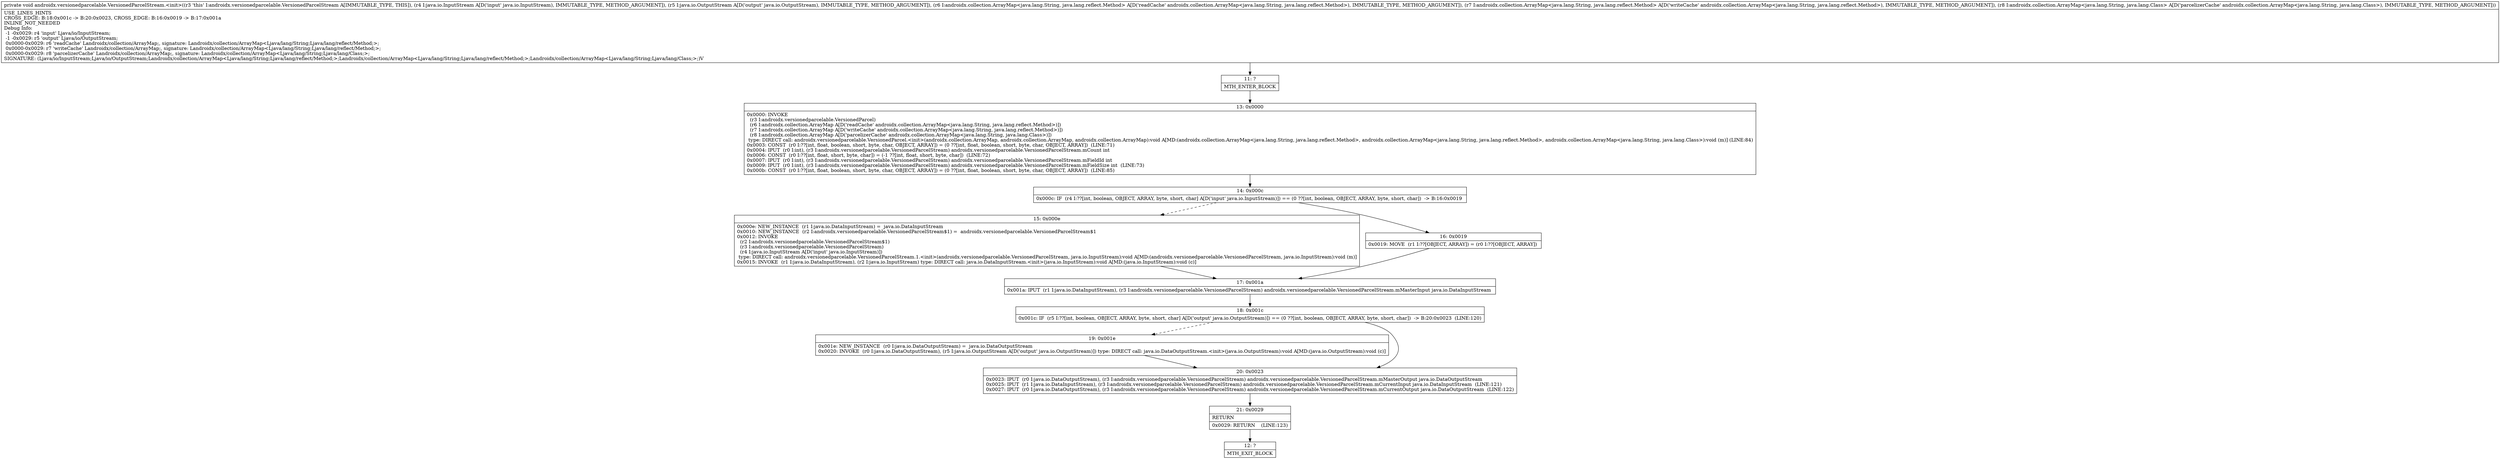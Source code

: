 digraph "CFG forandroidx.versionedparcelable.VersionedParcelStream.\<init\>(Ljava\/io\/InputStream;Ljava\/io\/OutputStream;Landroidx\/collection\/ArrayMap;Landroidx\/collection\/ArrayMap;Landroidx\/collection\/ArrayMap;)V" {
Node_11 [shape=record,label="{11\:\ ?|MTH_ENTER_BLOCK\l}"];
Node_13 [shape=record,label="{13\:\ 0x0000|0x0000: INVOKE  \l  (r3 I:androidx.versionedparcelable.VersionedParcel)\l  (r6 I:androidx.collection.ArrayMap A[D('readCache' androidx.collection.ArrayMap\<java.lang.String, java.lang.reflect.Method\>)])\l  (r7 I:androidx.collection.ArrayMap A[D('writeCache' androidx.collection.ArrayMap\<java.lang.String, java.lang.reflect.Method\>)])\l  (r8 I:androidx.collection.ArrayMap A[D('parcelizerCache' androidx.collection.ArrayMap\<java.lang.String, java.lang.Class\>)])\l type: DIRECT call: androidx.versionedparcelable.VersionedParcel.\<init\>(androidx.collection.ArrayMap, androidx.collection.ArrayMap, androidx.collection.ArrayMap):void A[MD:(androidx.collection.ArrayMap\<java.lang.String, java.lang.reflect.Method\>, androidx.collection.ArrayMap\<java.lang.String, java.lang.reflect.Method\>, androidx.collection.ArrayMap\<java.lang.String, java.lang.Class\>):void (m)] (LINE:84)\l0x0003: CONST  (r0 I:??[int, float, boolean, short, byte, char, OBJECT, ARRAY]) = (0 ??[int, float, boolean, short, byte, char, OBJECT, ARRAY])  (LINE:71)\l0x0004: IPUT  (r0 I:int), (r3 I:androidx.versionedparcelable.VersionedParcelStream) androidx.versionedparcelable.VersionedParcelStream.mCount int \l0x0006: CONST  (r0 I:??[int, float, short, byte, char]) = (\-1 ??[int, float, short, byte, char])  (LINE:72)\l0x0007: IPUT  (r0 I:int), (r3 I:androidx.versionedparcelable.VersionedParcelStream) androidx.versionedparcelable.VersionedParcelStream.mFieldId int \l0x0009: IPUT  (r0 I:int), (r3 I:androidx.versionedparcelable.VersionedParcelStream) androidx.versionedparcelable.VersionedParcelStream.mFieldSize int  (LINE:73)\l0x000b: CONST  (r0 I:??[int, float, boolean, short, byte, char, OBJECT, ARRAY]) = (0 ??[int, float, boolean, short, byte, char, OBJECT, ARRAY])  (LINE:85)\l}"];
Node_14 [shape=record,label="{14\:\ 0x000c|0x000c: IF  (r4 I:??[int, boolean, OBJECT, ARRAY, byte, short, char] A[D('input' java.io.InputStream)]) == (0 ??[int, boolean, OBJECT, ARRAY, byte, short, char])  \-\> B:16:0x0019 \l}"];
Node_15 [shape=record,label="{15\:\ 0x000e|0x000e: NEW_INSTANCE  (r1 I:java.io.DataInputStream) =  java.io.DataInputStream \l0x0010: NEW_INSTANCE  (r2 I:androidx.versionedparcelable.VersionedParcelStream$1) =  androidx.versionedparcelable.VersionedParcelStream$1 \l0x0012: INVOKE  \l  (r2 I:androidx.versionedparcelable.VersionedParcelStream$1)\l  (r3 I:androidx.versionedparcelable.VersionedParcelStream)\l  (r4 I:java.io.InputStream A[D('input' java.io.InputStream)])\l type: DIRECT call: androidx.versionedparcelable.VersionedParcelStream.1.\<init\>(androidx.versionedparcelable.VersionedParcelStream, java.io.InputStream):void A[MD:(androidx.versionedparcelable.VersionedParcelStream, java.io.InputStream):void (m)]\l0x0015: INVOKE  (r1 I:java.io.DataInputStream), (r2 I:java.io.InputStream) type: DIRECT call: java.io.DataInputStream.\<init\>(java.io.InputStream):void A[MD:(java.io.InputStream):void (c)]\l}"];
Node_17 [shape=record,label="{17\:\ 0x001a|0x001a: IPUT  (r1 I:java.io.DataInputStream), (r3 I:androidx.versionedparcelable.VersionedParcelStream) androidx.versionedparcelable.VersionedParcelStream.mMasterInput java.io.DataInputStream \l}"];
Node_18 [shape=record,label="{18\:\ 0x001c|0x001c: IF  (r5 I:??[int, boolean, OBJECT, ARRAY, byte, short, char] A[D('output' java.io.OutputStream)]) == (0 ??[int, boolean, OBJECT, ARRAY, byte, short, char])  \-\> B:20:0x0023  (LINE:120)\l}"];
Node_19 [shape=record,label="{19\:\ 0x001e|0x001e: NEW_INSTANCE  (r0 I:java.io.DataOutputStream) =  java.io.DataOutputStream \l0x0020: INVOKE  (r0 I:java.io.DataOutputStream), (r5 I:java.io.OutputStream A[D('output' java.io.OutputStream)]) type: DIRECT call: java.io.DataOutputStream.\<init\>(java.io.OutputStream):void A[MD:(java.io.OutputStream):void (c)]\l}"];
Node_20 [shape=record,label="{20\:\ 0x0023|0x0023: IPUT  (r0 I:java.io.DataOutputStream), (r3 I:androidx.versionedparcelable.VersionedParcelStream) androidx.versionedparcelable.VersionedParcelStream.mMasterOutput java.io.DataOutputStream \l0x0025: IPUT  (r1 I:java.io.DataInputStream), (r3 I:androidx.versionedparcelable.VersionedParcelStream) androidx.versionedparcelable.VersionedParcelStream.mCurrentInput java.io.DataInputStream  (LINE:121)\l0x0027: IPUT  (r0 I:java.io.DataOutputStream), (r3 I:androidx.versionedparcelable.VersionedParcelStream) androidx.versionedparcelable.VersionedParcelStream.mCurrentOutput java.io.DataOutputStream  (LINE:122)\l}"];
Node_21 [shape=record,label="{21\:\ 0x0029|RETURN\l|0x0029: RETURN    (LINE:123)\l}"];
Node_12 [shape=record,label="{12\:\ ?|MTH_EXIT_BLOCK\l}"];
Node_16 [shape=record,label="{16\:\ 0x0019|0x0019: MOVE  (r1 I:??[OBJECT, ARRAY]) = (r0 I:??[OBJECT, ARRAY]) \l}"];
MethodNode[shape=record,label="{private void androidx.versionedparcelable.VersionedParcelStream.\<init\>((r3 'this' I:androidx.versionedparcelable.VersionedParcelStream A[IMMUTABLE_TYPE, THIS]), (r4 I:java.io.InputStream A[D('input' java.io.InputStream), IMMUTABLE_TYPE, METHOD_ARGUMENT]), (r5 I:java.io.OutputStream A[D('output' java.io.OutputStream), IMMUTABLE_TYPE, METHOD_ARGUMENT]), (r6 I:androidx.collection.ArrayMap\<java.lang.String, java.lang.reflect.Method\> A[D('readCache' androidx.collection.ArrayMap\<java.lang.String, java.lang.reflect.Method\>), IMMUTABLE_TYPE, METHOD_ARGUMENT]), (r7 I:androidx.collection.ArrayMap\<java.lang.String, java.lang.reflect.Method\> A[D('writeCache' androidx.collection.ArrayMap\<java.lang.String, java.lang.reflect.Method\>), IMMUTABLE_TYPE, METHOD_ARGUMENT]), (r8 I:androidx.collection.ArrayMap\<java.lang.String, java.lang.Class\> A[D('parcelizerCache' androidx.collection.ArrayMap\<java.lang.String, java.lang.Class\>), IMMUTABLE_TYPE, METHOD_ARGUMENT]))  | USE_LINES_HINTS\lCROSS_EDGE: B:18:0x001c \-\> B:20:0x0023, CROSS_EDGE: B:16:0x0019 \-\> B:17:0x001a\lINLINE_NOT_NEEDED\lDebug Info:\l  \-1 \-0x0029: r4 'input' Ljava\/io\/InputStream;\l  \-1 \-0x0029: r5 'output' Ljava\/io\/OutputStream;\l  0x0000\-0x0029: r6 'readCache' Landroidx\/collection\/ArrayMap;, signature: Landroidx\/collection\/ArrayMap\<Ljava\/lang\/String;Ljava\/lang\/reflect\/Method;\>;\l  0x0000\-0x0029: r7 'writeCache' Landroidx\/collection\/ArrayMap;, signature: Landroidx\/collection\/ArrayMap\<Ljava\/lang\/String;Ljava\/lang\/reflect\/Method;\>;\l  0x0000\-0x0029: r8 'parcelizerCache' Landroidx\/collection\/ArrayMap;, signature: Landroidx\/collection\/ArrayMap\<Ljava\/lang\/String;Ljava\/lang\/Class;\>;\lSIGNATURE: (Ljava\/io\/InputStream;Ljava\/io\/OutputStream;Landroidx\/collection\/ArrayMap\<Ljava\/lang\/String;Ljava\/lang\/reflect\/Method;\>;Landroidx\/collection\/ArrayMap\<Ljava\/lang\/String;Ljava\/lang\/reflect\/Method;\>;Landroidx\/collection\/ArrayMap\<Ljava\/lang\/String;Ljava\/lang\/Class;\>;)V\l}"];
MethodNode -> Node_11;Node_11 -> Node_13;
Node_13 -> Node_14;
Node_14 -> Node_15[style=dashed];
Node_14 -> Node_16;
Node_15 -> Node_17;
Node_17 -> Node_18;
Node_18 -> Node_19[style=dashed];
Node_18 -> Node_20;
Node_19 -> Node_20;
Node_20 -> Node_21;
Node_21 -> Node_12;
Node_16 -> Node_17;
}

